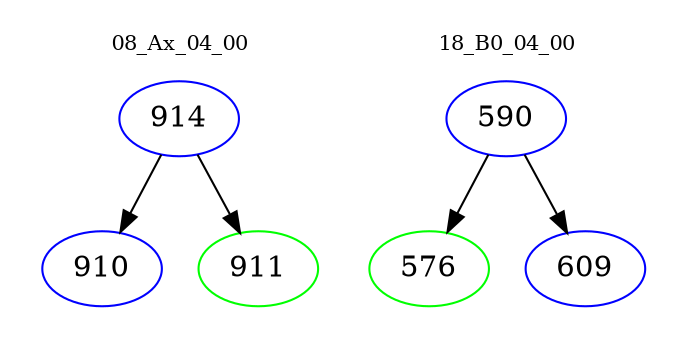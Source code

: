 digraph{
subgraph cluster_0 {
color = white
label = "08_Ax_04_00";
fontsize=10;
T0_914 [label="914", color="blue"]
T0_914 -> T0_910 [color="black"]
T0_910 [label="910", color="blue"]
T0_914 -> T0_911 [color="black"]
T0_911 [label="911", color="green"]
}
subgraph cluster_1 {
color = white
label = "18_B0_04_00";
fontsize=10;
T1_590 [label="590", color="blue"]
T1_590 -> T1_576 [color="black"]
T1_576 [label="576", color="green"]
T1_590 -> T1_609 [color="black"]
T1_609 [label="609", color="blue"]
}
}
